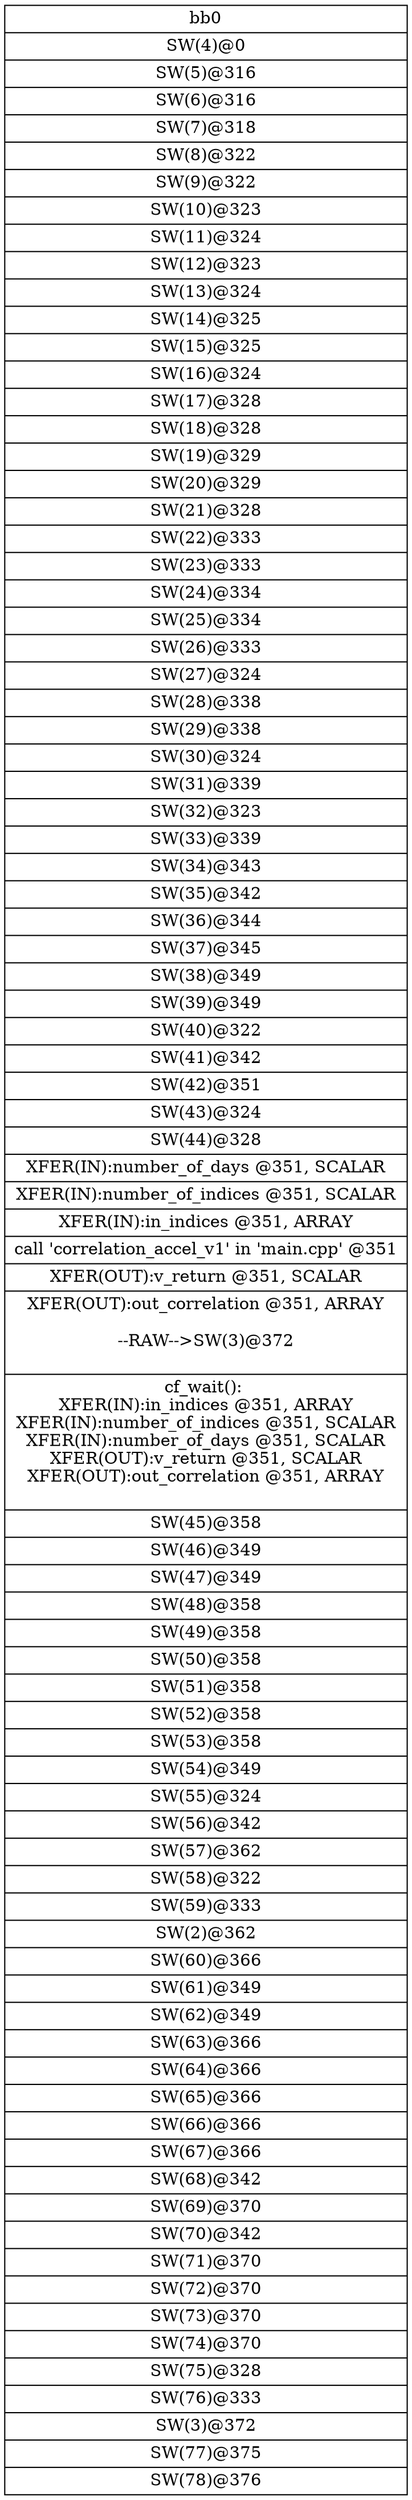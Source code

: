 digraph CDFG {
node [shape=record];
bb0 [shape=record, label = "{bb0|<x0x2e4ef50>SW(4)@0\n|<x0x2e4f090>SW(5)@316\n|<x0x2e4f360>SW(6)@316\n|<x0x2e4f5a0>SW(7)@318\n|<x0x2e4f7b0>SW(8)@322\n|<x0x2e4f9e0>SW(9)@322\n|<x0x2e4fc10>SW(10)@323\n|<x0x2e4b920>SW(11)@324\n|<x0x2e4bb20>SW(12)@323\n|<x0x2e4bd50>SW(13)@324\n|<x0x2e4bf80>SW(14)@325\n|<x0x2e4c1d0>SW(15)@325\n|<x0x2e4c3e0>SW(16)@324\n|<x0x2e4c620>SW(17)@328\n|<x0x2e4c850>SW(18)@328\n|<x0x2e4ca80>SW(19)@329\n|<x0x2e4ccd0>SW(20)@329\n|<x0x2e4cee0>SW(21)@328\n|<x0x2e4d120>SW(22)@333\n|<x0x2e4d350>SW(23)@333\n|<x0x2e4d580>SW(24)@334\n|<x0x2e4d7d0>SW(25)@334\n|<x0x2e51260>SW(26)@333\n|<x0x2e514a0>SW(27)@324\n|<x0x2e516d0>SW(28)@338\n|<x0x2e518e0>SW(29)@338\n|<x0x2e51b00>SW(30)@324\n|<x0x2e51d30>SW(31)@339\n|<x0x2e51f40>SW(32)@323\n|<x0x2e52170>SW(33)@339\n|<x0x2e523a0>SW(34)@343\n|<x0x2e525f0>SW(35)@342\n|<x0x2e52840>SW(36)@344\n|<x0x2e52ab0>SW(37)@345\n|<x0x2e52d00>SW(38)@349\n|<x0x2e52f20>SW(39)@349\n|<x0x2e53300>SW(40)@322\n|<x0x2e534c0>SW(41)@342\n|<x0x2e53710>SW(42)@351\n|<x0x2e53930>SW(43)@324\n|<x0x2e53b60>SW(44)@328\n|<x0x2e587b0>XFER(IN):number_of_days @351, SCALAR\n|<x0x2e58890>XFER(IN):number_of_indices @351, SCALAR\n|<x0x2e58970>XFER(IN):in_indices @351, ARRAY\n|<x0x2e481f0>call 'correlation_accel_v1' in 'main.cpp' @351\n|<x0x2e59720>XFER(OUT):v_return @351, SCALAR\n|<x0x2e59610>XFER(OUT):out_correlation @351, ARRAY\n\n--RAW--\>SW(3)@372\n\n|<x0x2e4b670>cf_wait(): \nXFER(IN):in_indices @351, ARRAY\nXFER(IN):number_of_indices @351, SCALAR\nXFER(IN):number_of_days @351, SCALAR\nXFER(OUT):v_return @351, SCALAR\nXFER(OUT):out_correlation @351, ARRAY\n\n|<x0x2e53db0>SW(45)@358\n|<x0x2e53fd0>SW(46)@349\n|<x0x2e54210>SW(47)@349\n|<x0x2e54440>SW(48)@358\n|<x0x2e54650>SW(49)@358\n|<x0x2e54860>SW(50)@358\n|<x0x2e54a70>SW(51)@358\n|<x0x2e54c80>SW(52)@358\n|<x0x2e54ee0>SW(53)@358\n|<x0x2e55100>SW(54)@349\n|<x0x2e55400>SW(55)@324\n|<x0x2e55570>SW(56)@342\n|<x0x2e557c0>SW(57)@362\n|<x0x2e559e0>SW(58)@322\n|<x0x2e55c10>SW(59)@333\n|<x0x2e4b800>SW(2)@362\n|<x0x2e55e60>SW(60)@366\n|<x0x2e56080>SW(61)@349\n|<x0x2e562c0>SW(62)@349\n|<x0x2e564f0>SW(63)@366\n|<x0x2e56700>SW(64)@366\n|<x0x2e56910>SW(65)@366\n|<x0x2e56b20>SW(66)@366\n|<x0x2e56d30>SW(67)@366\n|<x0x2e56f90>SW(68)@342\n|<x0x2e571e0>SW(69)@370\n|<x0x2e57400>SW(70)@342\n|<x0x2e57640>SW(71)@370\n|<x0x2e57850>SW(72)@370\n|<x0x2e57a60>SW(73)@370\n|<x0x2e57c70>SW(74)@370\n|<x0x2e57eb0>SW(75)@328\n|<x0x2e580e0>SW(76)@333\n|<x0x2e4b6f0>SW(3)@372\n|<x0x2e58330>SW(77)@375\n|<x0x2e58540>SW(78)@376\n}"];
}
